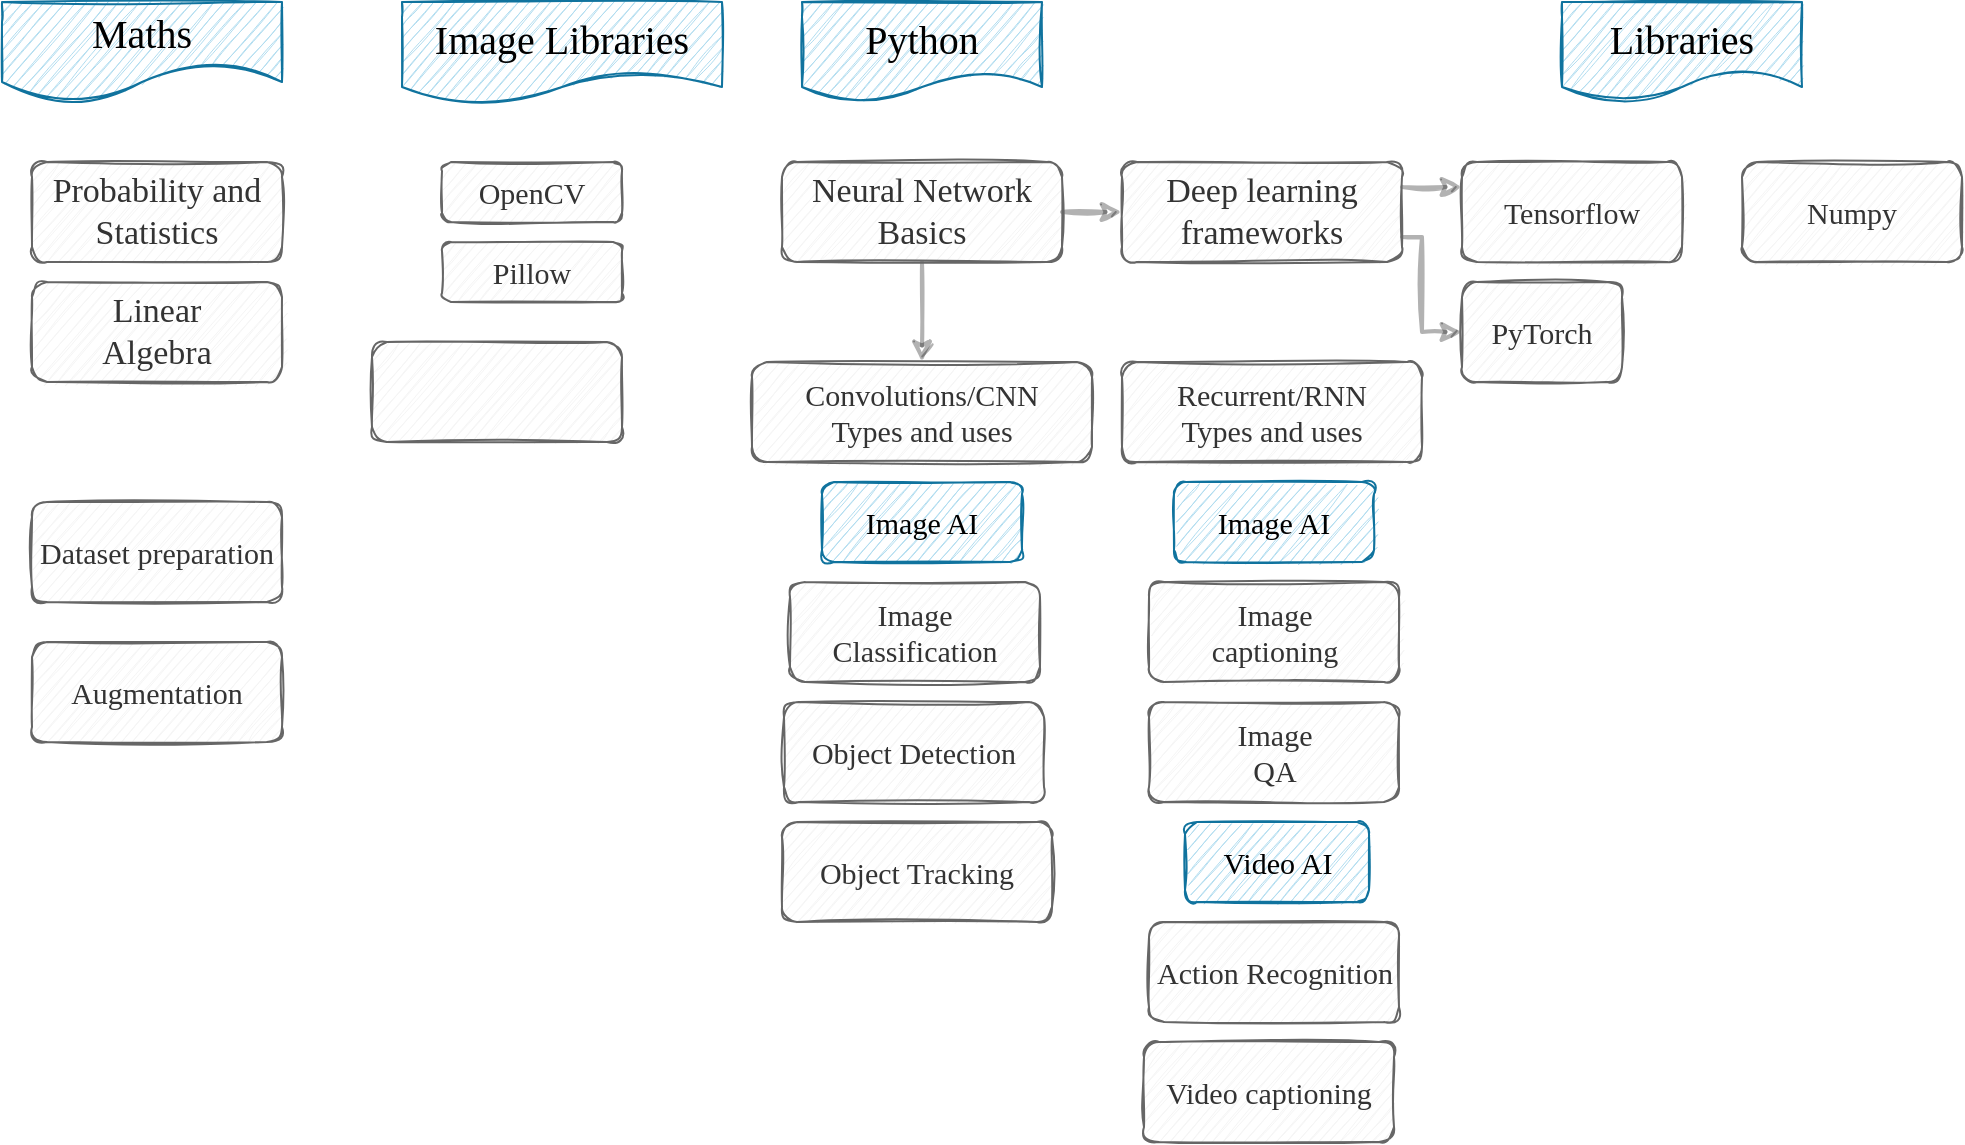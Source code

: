 <mxfile version="13.6.2" type="device"><diagram name="Page-1" id="edf60f1a-56cd-e834-aa8a-f176f3a09ee4"><mxGraphModel dx="1140" dy="680" grid="1" gridSize="10" guides="1" tooltips="1" connect="1" arrows="1" fold="1" page="1" pageScale="1" pageWidth="1100" pageHeight="850" background="#ffffff" math="0" shadow="0" extFonts="Architects Daughter^https://fonts.googleapis.com/css?family=Architects+Daughter"><root><mxCell id="0"/><mxCell id="1" parent="0"/><mxCell id="BODJYrUjNct6-EuI8a4u-2" value="&lt;font style=&quot;font-size: 17px&quot;&gt;Probability and Statistics&lt;/font&gt;" style="rounded=1;whiteSpace=wrap;html=1;fillColor=#f5f5f5;strokeColor=#666666;gradientDirection=east;shadow=0;sketch=1;glass=0;fontFamily=Architects Daughter;FType=g;fontColor=#333333;" vertex="1" parent="1"><mxGeometry x="75" y="110" width="125" height="50" as="geometry"/></mxCell><mxCell id="BODJYrUjNct6-EuI8a4u-5" value="&lt;font face=&quot;Architects Daughter&quot; style=&quot;font-size: 20px;&quot;&gt;Maths&lt;/font&gt;" style="shape=document;whiteSpace=wrap;html=1;boundedLbl=1;rounded=1;shadow=0;glass=0;sketch=1;fontFamily=Helvetica;fontSize=20;fillColor=#b1ddf0;strokeColor=#10739e;size=0.4;" vertex="1" parent="1"><mxGeometry x="60" y="30" width="140" height="50" as="geometry"/></mxCell><mxCell id="BODJYrUjNct6-EuI8a4u-6" value="&lt;font face=&quot;Architects Daughter&quot; style=&quot;font-size: 20px&quot;&gt;Python&lt;/font&gt;" style="shape=document;whiteSpace=wrap;html=1;boundedLbl=1;rounded=1;shadow=0;glass=0;sketch=1;fontFamily=Helvetica;fillColor=#b1ddf0;strokeColor=#10739e;fontSize=20;" vertex="1" parent="1"><mxGeometry x="460" y="30" width="120" height="50" as="geometry"/></mxCell><mxCell id="BODJYrUjNct6-EuI8a4u-7" value="&lt;font style=&quot;font-size: 17px&quot;&gt;Linear &lt;br&gt;Algebra&lt;/font&gt;" style="rounded=1;whiteSpace=wrap;html=1;fillColor=#f5f5f5;strokeColor=#666666;gradientDirection=east;shadow=0;sketch=1;glass=0;fontFamily=Architects Daughter;FType=g;fontColor=#333333;" vertex="1" parent="1"><mxGeometry x="75" y="170" width="125" height="50" as="geometry"/></mxCell><mxCell id="BODJYrUjNct6-EuI8a4u-18" style="edgeStyle=orthogonalEdgeStyle;rounded=0;orthogonalLoop=1;jettySize=auto;html=1;exitX=1;exitY=0.5;exitDx=0;exitDy=0;entryX=0;entryY=0.5;entryDx=0;entryDy=0;fontFamily=Helvetica;fontSize=15;strokeWidth=2;opacity=30;sketch=1;" edge="1" parent="1" source="BODJYrUjNct6-EuI8a4u-11" target="BODJYrUjNct6-EuI8a4u-12"><mxGeometry relative="1" as="geometry"/></mxCell><mxCell id="BODJYrUjNct6-EuI8a4u-35" style="edgeStyle=orthogonalEdgeStyle;rounded=0;sketch=1;orthogonalLoop=1;jettySize=auto;html=1;exitX=0.5;exitY=1;exitDx=0;exitDy=0;entryX=0.5;entryY=0;entryDx=0;entryDy=0;strokeWidth=2;fontFamily=Helvetica;fontSize=15;opacity=30;" edge="1" parent="1" source="BODJYrUjNct6-EuI8a4u-11" target="BODJYrUjNct6-EuI8a4u-34"><mxGeometry relative="1" as="geometry"/></mxCell><mxCell id="BODJYrUjNct6-EuI8a4u-11" value="&lt;font style=&quot;font-size: 17px&quot;&gt;Neural Network Basics&lt;/font&gt;" style="rounded=1;whiteSpace=wrap;html=1;fillColor=#f5f5f5;strokeColor=#666666;gradientDirection=east;shadow=0;sketch=1;glass=0;fontFamily=Architects Daughter;FType=g;fontColor=#333333;" vertex="1" parent="1"><mxGeometry x="450" y="110" width="140" height="50" as="geometry"/></mxCell><mxCell id="BODJYrUjNct6-EuI8a4u-37" style="edgeStyle=orthogonalEdgeStyle;rounded=0;sketch=1;orthogonalLoop=1;jettySize=auto;html=1;exitX=1;exitY=0.25;exitDx=0;exitDy=0;entryX=0;entryY=0.25;entryDx=0;entryDy=0;strokeWidth=2;fontFamily=Helvetica;fontSize=15;opacity=30;" edge="1" parent="1" source="BODJYrUjNct6-EuI8a4u-12" target="BODJYrUjNct6-EuI8a4u-17"><mxGeometry relative="1" as="geometry"/></mxCell><mxCell id="BODJYrUjNct6-EuI8a4u-38" style="edgeStyle=orthogonalEdgeStyle;rounded=0;sketch=1;orthogonalLoop=1;jettySize=auto;html=1;exitX=1;exitY=0.75;exitDx=0;exitDy=0;entryX=0;entryY=0.5;entryDx=0;entryDy=0;strokeWidth=2;fontFamily=Helvetica;fontSize=15;opacity=30;" edge="1" parent="1" source="BODJYrUjNct6-EuI8a4u-12" target="BODJYrUjNct6-EuI8a4u-16"><mxGeometry relative="1" as="geometry"><Array as="points"><mxPoint x="770" y="148"/><mxPoint x="770" y="195"/></Array></mxGeometry></mxCell><mxCell id="BODJYrUjNct6-EuI8a4u-12" value="&lt;span style=&quot;font-size: 17px&quot;&gt;Deep learning frameworks&lt;/span&gt;" style="rounded=1;whiteSpace=wrap;html=1;fillColor=#f5f5f5;strokeColor=#666666;gradientDirection=east;shadow=0;sketch=1;glass=0;fontFamily=Architects Daughter;FType=g;fontColor=#333333;" vertex="1" parent="1"><mxGeometry x="620" y="110" width="140" height="50" as="geometry"/></mxCell><mxCell id="BODJYrUjNct6-EuI8a4u-13" value="" style="rounded=1;whiteSpace=wrap;html=1;fillColor=#f5f5f5;strokeColor=#666666;gradientDirection=east;shadow=0;sketch=1;glass=0;fontFamily=Architects Daughter;FType=g;fontColor=#333333;fontSize=15;" vertex="1" parent="1"><mxGeometry x="245" y="200" width="125" height="50" as="geometry"/></mxCell><mxCell id="BODJYrUjNct6-EuI8a4u-16" value="&lt;font style=&quot;font-size: 15px;&quot;&gt;PyTorch&lt;/font&gt;" style="rounded=1;whiteSpace=wrap;html=1;fillColor=#f5f5f5;strokeColor=#666666;gradientDirection=east;shadow=0;sketch=1;glass=0;fontFamily=Architects Daughter;FType=g;fontColor=#333333;fontSize=15;" vertex="1" parent="1"><mxGeometry x="790" y="170" width="80" height="50" as="geometry"/></mxCell><mxCell id="BODJYrUjNct6-EuI8a4u-17" value="&lt;font style=&quot;font-size: 15px;&quot;&gt;Tensorflow&lt;/font&gt;" style="rounded=1;whiteSpace=wrap;html=1;fillColor=#f5f5f5;strokeColor=#666666;gradientDirection=east;shadow=0;sketch=1;glass=0;fontFamily=Architects Daughter;FType=g;fontColor=#333333;fontSize=15;" vertex="1" parent="1"><mxGeometry x="790" y="110" width="110" height="50" as="geometry"/></mxCell><mxCell id="BODJYrUjNct6-EuI8a4u-22" value="&lt;font face=&quot;Architects Daughter&quot; style=&quot;font-size: 20px&quot;&gt;Libraries&lt;/font&gt;" style="shape=document;whiteSpace=wrap;html=1;boundedLbl=1;rounded=1;shadow=0;glass=0;sketch=1;fontFamily=Helvetica;fillColor=#b1ddf0;strokeColor=#10739e;fontSize=20;" vertex="1" parent="1"><mxGeometry x="840" y="30" width="120" height="50" as="geometry"/></mxCell><mxCell id="BODJYrUjNct6-EuI8a4u-25" value="Numpy" style="rounded=1;whiteSpace=wrap;html=1;fillColor=#f5f5f5;strokeColor=#666666;gradientDirection=east;shadow=0;sketch=1;glass=0;fontFamily=Architects Daughter;FType=g;fontColor=#333333;fontSize=15;" vertex="1" parent="1"><mxGeometry x="930" y="110" width="110" height="50" as="geometry"/></mxCell><mxCell id="BODJYrUjNct6-EuI8a4u-27" value="OpenCV" style="rounded=1;whiteSpace=wrap;html=1;fillColor=#f5f5f5;strokeColor=#666666;gradientDirection=east;shadow=0;sketch=1;glass=0;fontFamily=Architects Daughter;FType=g;fontColor=#333333;fontSize=15;" vertex="1" parent="1"><mxGeometry x="280" y="110" width="90" height="30" as="geometry"/></mxCell><mxCell id="BODJYrUjNct6-EuI8a4u-29" value="&lt;font face=&quot;Architects Daughter&quot; style=&quot;font-size: 20px&quot;&gt;Image Libraries&lt;/font&gt;" style="shape=document;whiteSpace=wrap;html=1;boundedLbl=1;rounded=1;shadow=0;glass=0;sketch=1;fontFamily=Helvetica;fillColor=#b1ddf0;strokeColor=#10739e;fontSize=20;" vertex="1" parent="1"><mxGeometry x="260" y="30" width="160" height="50" as="geometry"/></mxCell><mxCell id="BODJYrUjNct6-EuI8a4u-31" value="Pillow" style="rounded=1;whiteSpace=wrap;html=1;fillColor=#f5f5f5;strokeColor=#666666;gradientDirection=east;shadow=0;sketch=1;glass=0;fontFamily=Architects Daughter;FType=g;fontColor=#333333;fontSize=15;fontStyle=0" vertex="1" parent="1"><mxGeometry x="280" y="150" width="90" height="30" as="geometry"/></mxCell><mxCell id="BODJYrUjNct6-EuI8a4u-34" value="Convolutions/CNN&lt;br&gt;Types and uses" style="rounded=1;whiteSpace=wrap;html=1;fillColor=#f5f5f5;strokeColor=#666666;gradientDirection=east;shadow=0;sketch=1;glass=0;fontFamily=Architects Daughter;FType=g;fontColor=#333333;fontSize=15;" vertex="1" parent="1"><mxGeometry x="435" y="210" width="170" height="50" as="geometry"/></mxCell><mxCell id="BODJYrUjNct6-EuI8a4u-39" value="Image Classification" style="rounded=1;whiteSpace=wrap;html=1;fillColor=#f5f5f5;strokeColor=#666666;gradientDirection=east;shadow=0;sketch=1;glass=0;fontFamily=Architects Daughter;FType=g;fontColor=#333333;fontSize=15;" vertex="1" parent="1"><mxGeometry x="454" y="320" width="125" height="50" as="geometry"/></mxCell><mxCell id="BODJYrUjNct6-EuI8a4u-40" value="Object Detection" style="rounded=1;whiteSpace=wrap;html=1;fillColor=#f5f5f5;strokeColor=#666666;gradientDirection=east;shadow=0;sketch=1;glass=0;fontFamily=Architects Daughter;FType=g;fontColor=#333333;fontSize=15;" vertex="1" parent="1"><mxGeometry x="451" y="380" width="130" height="50" as="geometry"/></mxCell><mxCell id="BODJYrUjNct6-EuI8a4u-41" value="Object Tracking" style="rounded=1;whiteSpace=wrap;html=1;fillColor=#f5f5f5;strokeColor=#666666;gradientDirection=east;shadow=0;sketch=1;glass=0;fontFamily=Architects Daughter;FType=g;fontColor=#333333;fontSize=15;" vertex="1" parent="1"><mxGeometry x="450" y="440" width="135" height="50" as="geometry"/></mxCell><mxCell id="BODJYrUjNct6-EuI8a4u-42" value="Video AI" style="rounded=1;whiteSpace=wrap;html=1;fillColor=#b1ddf0;strokeColor=#10739e;gradientDirection=east;shadow=0;sketch=1;glass=0;fontFamily=Architects Daughter;FType=g;fontSize=15;" vertex="1" parent="1"><mxGeometry x="651.5" y="440" width="92" height="40" as="geometry"/></mxCell><mxCell id="BODJYrUjNct6-EuI8a4u-43" value="Image&lt;br&gt;captioning" style="rounded=1;whiteSpace=wrap;html=1;fillColor=#f5f5f5;strokeColor=#666666;gradientDirection=east;shadow=0;sketch=1;glass=0;fontFamily=Architects Daughter;FType=g;fontColor=#333333;fontSize=15;" vertex="1" parent="1"><mxGeometry x="633.5" y="320" width="125" height="50" as="geometry"/></mxCell><mxCell id="BODJYrUjNct6-EuI8a4u-44" value="Recurrent/RNN&lt;br&gt;Types and uses" style="rounded=1;whiteSpace=wrap;html=1;fillColor=#f5f5f5;strokeColor=#666666;gradientDirection=east;shadow=0;sketch=1;glass=0;fontFamily=Architects Daughter;FType=g;fontColor=#333333;fontSize=15;" vertex="1" parent="1"><mxGeometry x="620" y="210" width="150" height="50" as="geometry"/></mxCell><mxCell id="BODJYrUjNct6-EuI8a4u-45" value="Image&lt;br&gt;QA" style="rounded=1;whiteSpace=wrap;html=1;fillColor=#f5f5f5;strokeColor=#666666;gradientDirection=east;shadow=0;sketch=1;glass=0;fontFamily=Architects Daughter;FType=g;fontColor=#333333;fontSize=15;" vertex="1" parent="1"><mxGeometry x="633.5" y="380" width="125" height="50" as="geometry"/></mxCell><mxCell id="BODJYrUjNct6-EuI8a4u-46" value="Dataset preparation" style="rounded=1;whiteSpace=wrap;html=1;fillColor=#f5f5f5;strokeColor=#666666;gradientDirection=east;shadow=0;sketch=1;glass=0;fontFamily=Architects Daughter;FType=g;fontColor=#333333;fontSize=15;" vertex="1" parent="1"><mxGeometry x="75" y="280" width="125" height="50" as="geometry"/></mxCell><mxCell id="BODJYrUjNct6-EuI8a4u-47" value="Augmentation" style="rounded=1;whiteSpace=wrap;html=1;fillColor=#f5f5f5;strokeColor=#666666;gradientDirection=east;shadow=0;sketch=1;glass=0;fontFamily=Architects Daughter;FType=g;fontColor=#333333;fontSize=15;" vertex="1" parent="1"><mxGeometry x="75" y="350" width="125" height="50" as="geometry"/></mxCell><mxCell id="BODJYrUjNct6-EuI8a4u-48" value="Image AI" style="rounded=1;whiteSpace=wrap;html=1;fillColor=#b1ddf0;strokeColor=#10739e;gradientDirection=east;shadow=0;sketch=1;glass=0;fontFamily=Architects Daughter;FType=g;fontSize=15;" vertex="1" parent="1"><mxGeometry x="470" y="270" width="100" height="40" as="geometry"/></mxCell><mxCell id="BODJYrUjNct6-EuI8a4u-49" value="Video captioning" style="rounded=1;whiteSpace=wrap;html=1;fillColor=#f5f5f5;strokeColor=#666666;gradientDirection=east;shadow=0;sketch=1;glass=0;fontFamily=Architects Daughter;FType=g;fontColor=#333333;fontSize=15;" vertex="1" parent="1"><mxGeometry x="631" y="550" width="125" height="50" as="geometry"/></mxCell><mxCell id="BODJYrUjNct6-EuI8a4u-50" value="Action Recognition" style="rounded=1;whiteSpace=wrap;html=1;fillColor=#f5f5f5;strokeColor=#666666;gradientDirection=east;shadow=0;sketch=1;glass=0;fontFamily=Architects Daughter;FType=g;fontColor=#333333;fontSize=15;" vertex="1" parent="1"><mxGeometry x="633.5" y="490" width="125" height="50" as="geometry"/></mxCell><mxCell id="BODJYrUjNct6-EuI8a4u-52" value="Image AI" style="rounded=1;whiteSpace=wrap;html=1;fillColor=#b1ddf0;strokeColor=#10739e;gradientDirection=east;shadow=0;sketch=1;glass=0;fontFamily=Architects Daughter;FType=g;fontSize=15;" vertex="1" parent="1"><mxGeometry x="646" y="270" width="100" height="40" as="geometry"/></mxCell></root></mxGraphModel></diagram></mxfile>
